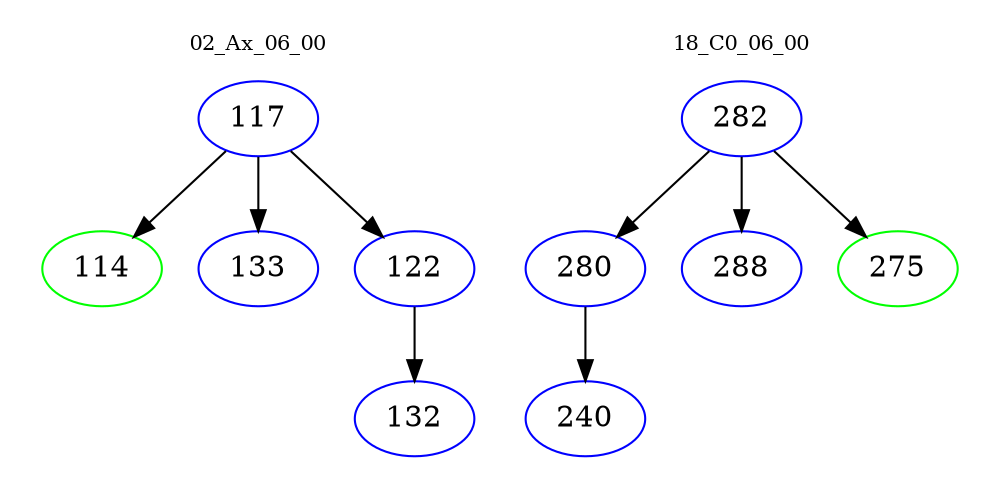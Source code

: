 digraph{
subgraph cluster_0 {
color = white
label = "02_Ax_06_00";
fontsize=10;
T0_117 [label="117", color="blue"]
T0_117 -> T0_114 [color="black"]
T0_114 [label="114", color="green"]
T0_117 -> T0_133 [color="black"]
T0_133 [label="133", color="blue"]
T0_117 -> T0_122 [color="black"]
T0_122 [label="122", color="blue"]
T0_122 -> T0_132 [color="black"]
T0_132 [label="132", color="blue"]
}
subgraph cluster_1 {
color = white
label = "18_C0_06_00";
fontsize=10;
T1_282 [label="282", color="blue"]
T1_282 -> T1_280 [color="black"]
T1_280 [label="280", color="blue"]
T1_280 -> T1_240 [color="black"]
T1_240 [label="240", color="blue"]
T1_282 -> T1_288 [color="black"]
T1_288 [label="288", color="blue"]
T1_282 -> T1_275 [color="black"]
T1_275 [label="275", color="green"]
}
}
